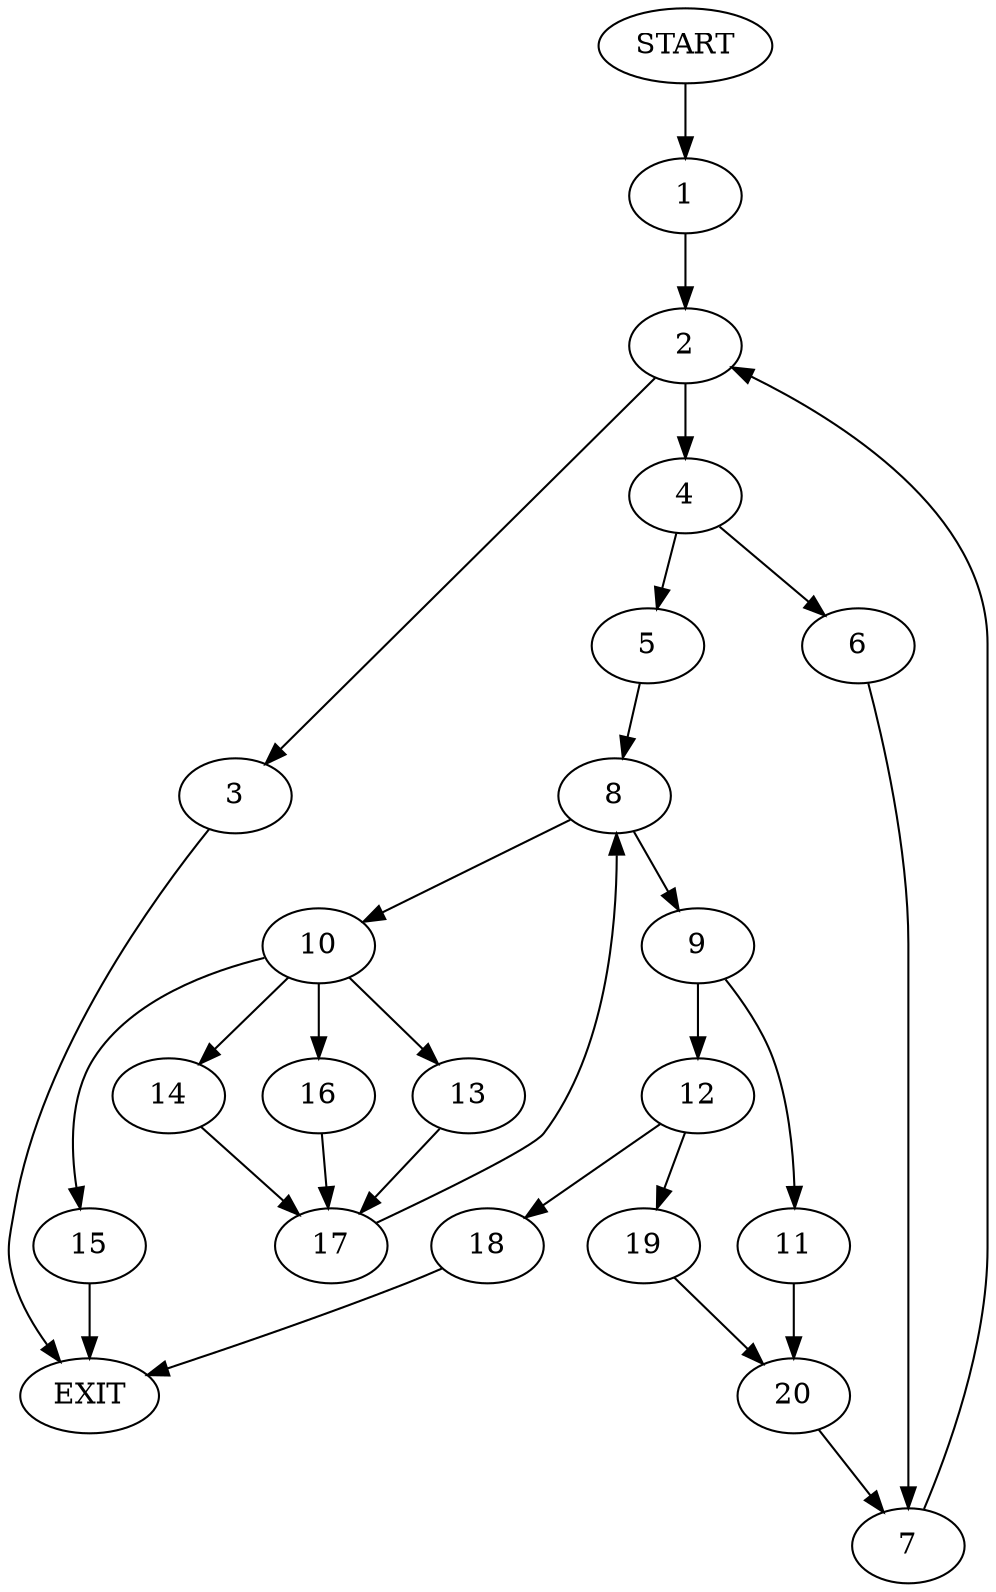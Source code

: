 digraph {
0 [label="START"]
21 [label="EXIT"]
0 -> 1
1 -> 2
2 -> 3
2 -> 4
3 -> 21
4 -> 5
4 -> 6
6 -> 7
5 -> 8
7 -> 2
8 -> 9
8 -> 10
9 -> 11
9 -> 12
10 -> 13
10 -> 14
10 -> 15
10 -> 16
15 -> 21
14 -> 17
13 -> 17
16 -> 17
17 -> 8
12 -> 18
12 -> 19
11 -> 20
20 -> 7
19 -> 20
18 -> 21
}
